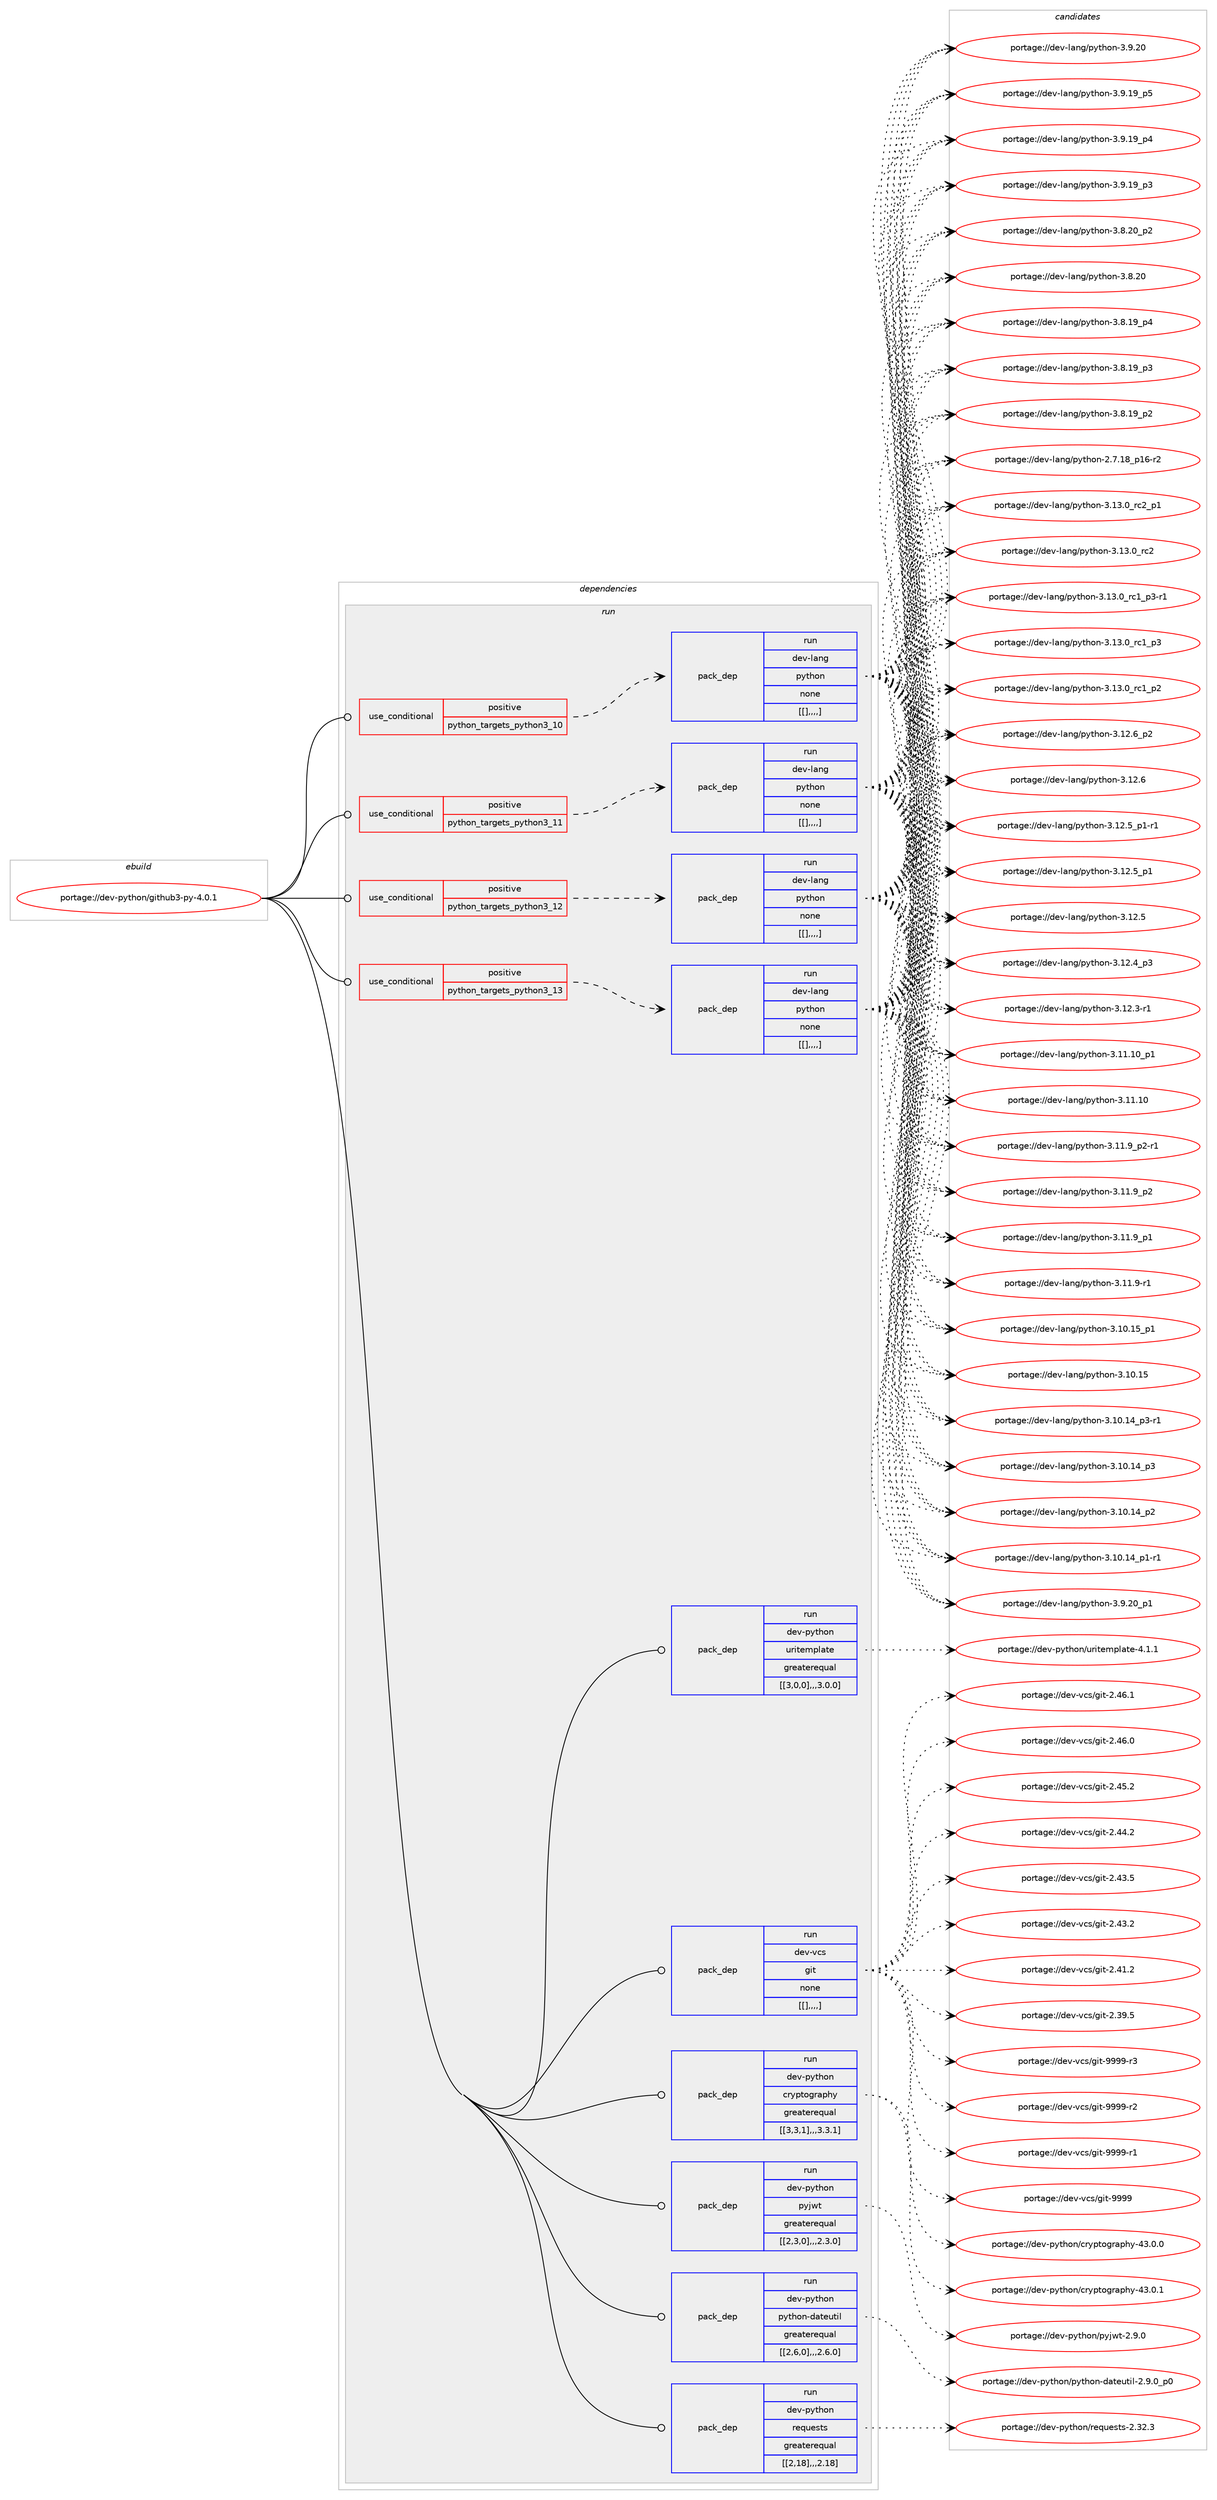 digraph prolog {

# *************
# Graph options
# *************

newrank=true;
concentrate=true;
compound=true;
graph [rankdir=LR,fontname=Helvetica,fontsize=10,ranksep=1.5];#, ranksep=2.5, nodesep=0.2];
edge  [arrowhead=vee];
node  [fontname=Helvetica,fontsize=10];

# **********
# The ebuild
# **********

subgraph cluster_leftcol {
color=gray;
label=<<i>ebuild</i>>;
id [label="portage://dev-python/github3-py-4.0.1", color=red, width=4, href="../dev-python/github3-py-4.0.1.svg"];
}

# ****************
# The dependencies
# ****************

subgraph cluster_midcol {
color=gray;
label=<<i>dependencies</i>>;
subgraph cluster_compile {
fillcolor="#eeeeee";
style=filled;
label=<<i>compile</i>>;
}
subgraph cluster_compileandrun {
fillcolor="#eeeeee";
style=filled;
label=<<i>compile and run</i>>;
}
subgraph cluster_run {
fillcolor="#eeeeee";
style=filled;
label=<<i>run</i>>;
subgraph cond34220 {
dependency148760 [label=<<TABLE BORDER="0" CELLBORDER="1" CELLSPACING="0" CELLPADDING="4"><TR><TD ROWSPAN="3" CELLPADDING="10">use_conditional</TD></TR><TR><TD>positive</TD></TR><TR><TD>python_targets_python3_10</TD></TR></TABLE>>, shape=none, color=red];
subgraph pack113326 {
dependency148761 [label=<<TABLE BORDER="0" CELLBORDER="1" CELLSPACING="0" CELLPADDING="4" WIDTH="220"><TR><TD ROWSPAN="6" CELLPADDING="30">pack_dep</TD></TR><TR><TD WIDTH="110">run</TD></TR><TR><TD>dev-lang</TD></TR><TR><TD>python</TD></TR><TR><TD>none</TD></TR><TR><TD>[[],,,,]</TD></TR></TABLE>>, shape=none, color=blue];
}
dependency148760:e -> dependency148761:w [weight=20,style="dashed",arrowhead="vee"];
}
id:e -> dependency148760:w [weight=20,style="solid",arrowhead="odot"];
subgraph cond34221 {
dependency148762 [label=<<TABLE BORDER="0" CELLBORDER="1" CELLSPACING="0" CELLPADDING="4"><TR><TD ROWSPAN="3" CELLPADDING="10">use_conditional</TD></TR><TR><TD>positive</TD></TR><TR><TD>python_targets_python3_11</TD></TR></TABLE>>, shape=none, color=red];
subgraph pack113327 {
dependency148763 [label=<<TABLE BORDER="0" CELLBORDER="1" CELLSPACING="0" CELLPADDING="4" WIDTH="220"><TR><TD ROWSPAN="6" CELLPADDING="30">pack_dep</TD></TR><TR><TD WIDTH="110">run</TD></TR><TR><TD>dev-lang</TD></TR><TR><TD>python</TD></TR><TR><TD>none</TD></TR><TR><TD>[[],,,,]</TD></TR></TABLE>>, shape=none, color=blue];
}
dependency148762:e -> dependency148763:w [weight=20,style="dashed",arrowhead="vee"];
}
id:e -> dependency148762:w [weight=20,style="solid",arrowhead="odot"];
subgraph cond34222 {
dependency148764 [label=<<TABLE BORDER="0" CELLBORDER="1" CELLSPACING="0" CELLPADDING="4"><TR><TD ROWSPAN="3" CELLPADDING="10">use_conditional</TD></TR><TR><TD>positive</TD></TR><TR><TD>python_targets_python3_12</TD></TR></TABLE>>, shape=none, color=red];
subgraph pack113328 {
dependency148765 [label=<<TABLE BORDER="0" CELLBORDER="1" CELLSPACING="0" CELLPADDING="4" WIDTH="220"><TR><TD ROWSPAN="6" CELLPADDING="30">pack_dep</TD></TR><TR><TD WIDTH="110">run</TD></TR><TR><TD>dev-lang</TD></TR><TR><TD>python</TD></TR><TR><TD>none</TD></TR><TR><TD>[[],,,,]</TD></TR></TABLE>>, shape=none, color=blue];
}
dependency148764:e -> dependency148765:w [weight=20,style="dashed",arrowhead="vee"];
}
id:e -> dependency148764:w [weight=20,style="solid",arrowhead="odot"];
subgraph cond34223 {
dependency148766 [label=<<TABLE BORDER="0" CELLBORDER="1" CELLSPACING="0" CELLPADDING="4"><TR><TD ROWSPAN="3" CELLPADDING="10">use_conditional</TD></TR><TR><TD>positive</TD></TR><TR><TD>python_targets_python3_13</TD></TR></TABLE>>, shape=none, color=red];
subgraph pack113329 {
dependency148767 [label=<<TABLE BORDER="0" CELLBORDER="1" CELLSPACING="0" CELLPADDING="4" WIDTH="220"><TR><TD ROWSPAN="6" CELLPADDING="30">pack_dep</TD></TR><TR><TD WIDTH="110">run</TD></TR><TR><TD>dev-lang</TD></TR><TR><TD>python</TD></TR><TR><TD>none</TD></TR><TR><TD>[[],,,,]</TD></TR></TABLE>>, shape=none, color=blue];
}
dependency148766:e -> dependency148767:w [weight=20,style="dashed",arrowhead="vee"];
}
id:e -> dependency148766:w [weight=20,style="solid",arrowhead="odot"];
subgraph pack113330 {
dependency148768 [label=<<TABLE BORDER="0" CELLBORDER="1" CELLSPACING="0" CELLPADDING="4" WIDTH="220"><TR><TD ROWSPAN="6" CELLPADDING="30">pack_dep</TD></TR><TR><TD WIDTH="110">run</TD></TR><TR><TD>dev-python</TD></TR><TR><TD>cryptography</TD></TR><TR><TD>greaterequal</TD></TR><TR><TD>[[3,3,1],,,3.3.1]</TD></TR></TABLE>>, shape=none, color=blue];
}
id:e -> dependency148768:w [weight=20,style="solid",arrowhead="odot"];
subgraph pack113331 {
dependency148769 [label=<<TABLE BORDER="0" CELLBORDER="1" CELLSPACING="0" CELLPADDING="4" WIDTH="220"><TR><TD ROWSPAN="6" CELLPADDING="30">pack_dep</TD></TR><TR><TD WIDTH="110">run</TD></TR><TR><TD>dev-python</TD></TR><TR><TD>pyjwt</TD></TR><TR><TD>greaterequal</TD></TR><TR><TD>[[2,3,0],,,2.3.0]</TD></TR></TABLE>>, shape=none, color=blue];
}
id:e -> dependency148769:w [weight=20,style="solid",arrowhead="odot"];
subgraph pack113332 {
dependency148770 [label=<<TABLE BORDER="0" CELLBORDER="1" CELLSPACING="0" CELLPADDING="4" WIDTH="220"><TR><TD ROWSPAN="6" CELLPADDING="30">pack_dep</TD></TR><TR><TD WIDTH="110">run</TD></TR><TR><TD>dev-python</TD></TR><TR><TD>python-dateutil</TD></TR><TR><TD>greaterequal</TD></TR><TR><TD>[[2,6,0],,,2.6.0]</TD></TR></TABLE>>, shape=none, color=blue];
}
id:e -> dependency148770:w [weight=20,style="solid",arrowhead="odot"];
subgraph pack113333 {
dependency148771 [label=<<TABLE BORDER="0" CELLBORDER="1" CELLSPACING="0" CELLPADDING="4" WIDTH="220"><TR><TD ROWSPAN="6" CELLPADDING="30">pack_dep</TD></TR><TR><TD WIDTH="110">run</TD></TR><TR><TD>dev-python</TD></TR><TR><TD>requests</TD></TR><TR><TD>greaterequal</TD></TR><TR><TD>[[2,18],,,2.18]</TD></TR></TABLE>>, shape=none, color=blue];
}
id:e -> dependency148771:w [weight=20,style="solid",arrowhead="odot"];
subgraph pack113334 {
dependency148772 [label=<<TABLE BORDER="0" CELLBORDER="1" CELLSPACING="0" CELLPADDING="4" WIDTH="220"><TR><TD ROWSPAN="6" CELLPADDING="30">pack_dep</TD></TR><TR><TD WIDTH="110">run</TD></TR><TR><TD>dev-python</TD></TR><TR><TD>uritemplate</TD></TR><TR><TD>greaterequal</TD></TR><TR><TD>[[3,0,0],,,3.0.0]</TD></TR></TABLE>>, shape=none, color=blue];
}
id:e -> dependency148772:w [weight=20,style="solid",arrowhead="odot"];
subgraph pack113335 {
dependency148773 [label=<<TABLE BORDER="0" CELLBORDER="1" CELLSPACING="0" CELLPADDING="4" WIDTH="220"><TR><TD ROWSPAN="6" CELLPADDING="30">pack_dep</TD></TR><TR><TD WIDTH="110">run</TD></TR><TR><TD>dev-vcs</TD></TR><TR><TD>git</TD></TR><TR><TD>none</TD></TR><TR><TD>[[],,,,]</TD></TR></TABLE>>, shape=none, color=blue];
}
id:e -> dependency148773:w [weight=20,style="solid",arrowhead="odot"];
}
}

# **************
# The candidates
# **************

subgraph cluster_choices {
rank=same;
color=gray;
label=<<i>candidates</i>>;

subgraph choice113326 {
color=black;
nodesep=1;
choice100101118451089711010347112121116104111110455146495146489511499509511249 [label="portage://dev-lang/python-3.13.0_rc2_p1", color=red, width=4,href="../dev-lang/python-3.13.0_rc2_p1.svg"];
choice10010111845108971101034711212111610411111045514649514648951149950 [label="portage://dev-lang/python-3.13.0_rc2", color=red, width=4,href="../dev-lang/python-3.13.0_rc2.svg"];
choice1001011184510897110103471121211161041111104551464951464895114994995112514511449 [label="portage://dev-lang/python-3.13.0_rc1_p3-r1", color=red, width=4,href="../dev-lang/python-3.13.0_rc1_p3-r1.svg"];
choice100101118451089711010347112121116104111110455146495146489511499499511251 [label="portage://dev-lang/python-3.13.0_rc1_p3", color=red, width=4,href="../dev-lang/python-3.13.0_rc1_p3.svg"];
choice100101118451089711010347112121116104111110455146495146489511499499511250 [label="portage://dev-lang/python-3.13.0_rc1_p2", color=red, width=4,href="../dev-lang/python-3.13.0_rc1_p2.svg"];
choice100101118451089711010347112121116104111110455146495046549511250 [label="portage://dev-lang/python-3.12.6_p2", color=red, width=4,href="../dev-lang/python-3.12.6_p2.svg"];
choice10010111845108971101034711212111610411111045514649504654 [label="portage://dev-lang/python-3.12.6", color=red, width=4,href="../dev-lang/python-3.12.6.svg"];
choice1001011184510897110103471121211161041111104551464950465395112494511449 [label="portage://dev-lang/python-3.12.5_p1-r1", color=red, width=4,href="../dev-lang/python-3.12.5_p1-r1.svg"];
choice100101118451089711010347112121116104111110455146495046539511249 [label="portage://dev-lang/python-3.12.5_p1", color=red, width=4,href="../dev-lang/python-3.12.5_p1.svg"];
choice10010111845108971101034711212111610411111045514649504653 [label="portage://dev-lang/python-3.12.5", color=red, width=4,href="../dev-lang/python-3.12.5.svg"];
choice100101118451089711010347112121116104111110455146495046529511251 [label="portage://dev-lang/python-3.12.4_p3", color=red, width=4,href="../dev-lang/python-3.12.4_p3.svg"];
choice100101118451089711010347112121116104111110455146495046514511449 [label="portage://dev-lang/python-3.12.3-r1", color=red, width=4,href="../dev-lang/python-3.12.3-r1.svg"];
choice10010111845108971101034711212111610411111045514649494649489511249 [label="portage://dev-lang/python-3.11.10_p1", color=red, width=4,href="../dev-lang/python-3.11.10_p1.svg"];
choice1001011184510897110103471121211161041111104551464949464948 [label="portage://dev-lang/python-3.11.10", color=red, width=4,href="../dev-lang/python-3.11.10.svg"];
choice1001011184510897110103471121211161041111104551464949465795112504511449 [label="portage://dev-lang/python-3.11.9_p2-r1", color=red, width=4,href="../dev-lang/python-3.11.9_p2-r1.svg"];
choice100101118451089711010347112121116104111110455146494946579511250 [label="portage://dev-lang/python-3.11.9_p2", color=red, width=4,href="../dev-lang/python-3.11.9_p2.svg"];
choice100101118451089711010347112121116104111110455146494946579511249 [label="portage://dev-lang/python-3.11.9_p1", color=red, width=4,href="../dev-lang/python-3.11.9_p1.svg"];
choice100101118451089711010347112121116104111110455146494946574511449 [label="portage://dev-lang/python-3.11.9-r1", color=red, width=4,href="../dev-lang/python-3.11.9-r1.svg"];
choice10010111845108971101034711212111610411111045514649484649539511249 [label="portage://dev-lang/python-3.10.15_p1", color=red, width=4,href="../dev-lang/python-3.10.15_p1.svg"];
choice1001011184510897110103471121211161041111104551464948464953 [label="portage://dev-lang/python-3.10.15", color=red, width=4,href="../dev-lang/python-3.10.15.svg"];
choice100101118451089711010347112121116104111110455146494846495295112514511449 [label="portage://dev-lang/python-3.10.14_p3-r1", color=red, width=4,href="../dev-lang/python-3.10.14_p3-r1.svg"];
choice10010111845108971101034711212111610411111045514649484649529511251 [label="portage://dev-lang/python-3.10.14_p3", color=red, width=4,href="../dev-lang/python-3.10.14_p3.svg"];
choice10010111845108971101034711212111610411111045514649484649529511250 [label="portage://dev-lang/python-3.10.14_p2", color=red, width=4,href="../dev-lang/python-3.10.14_p2.svg"];
choice100101118451089711010347112121116104111110455146494846495295112494511449 [label="portage://dev-lang/python-3.10.14_p1-r1", color=red, width=4,href="../dev-lang/python-3.10.14_p1-r1.svg"];
choice100101118451089711010347112121116104111110455146574650489511249 [label="portage://dev-lang/python-3.9.20_p1", color=red, width=4,href="../dev-lang/python-3.9.20_p1.svg"];
choice10010111845108971101034711212111610411111045514657465048 [label="portage://dev-lang/python-3.9.20", color=red, width=4,href="../dev-lang/python-3.9.20.svg"];
choice100101118451089711010347112121116104111110455146574649579511253 [label="portage://dev-lang/python-3.9.19_p5", color=red, width=4,href="../dev-lang/python-3.9.19_p5.svg"];
choice100101118451089711010347112121116104111110455146574649579511252 [label="portage://dev-lang/python-3.9.19_p4", color=red, width=4,href="../dev-lang/python-3.9.19_p4.svg"];
choice100101118451089711010347112121116104111110455146574649579511251 [label="portage://dev-lang/python-3.9.19_p3", color=red, width=4,href="../dev-lang/python-3.9.19_p3.svg"];
choice100101118451089711010347112121116104111110455146564650489511250 [label="portage://dev-lang/python-3.8.20_p2", color=red, width=4,href="../dev-lang/python-3.8.20_p2.svg"];
choice10010111845108971101034711212111610411111045514656465048 [label="portage://dev-lang/python-3.8.20", color=red, width=4,href="../dev-lang/python-3.8.20.svg"];
choice100101118451089711010347112121116104111110455146564649579511252 [label="portage://dev-lang/python-3.8.19_p4", color=red, width=4,href="../dev-lang/python-3.8.19_p4.svg"];
choice100101118451089711010347112121116104111110455146564649579511251 [label="portage://dev-lang/python-3.8.19_p3", color=red, width=4,href="../dev-lang/python-3.8.19_p3.svg"];
choice100101118451089711010347112121116104111110455146564649579511250 [label="portage://dev-lang/python-3.8.19_p2", color=red, width=4,href="../dev-lang/python-3.8.19_p2.svg"];
choice100101118451089711010347112121116104111110455046554649569511249544511450 [label="portage://dev-lang/python-2.7.18_p16-r2", color=red, width=4,href="../dev-lang/python-2.7.18_p16-r2.svg"];
dependency148761:e -> choice100101118451089711010347112121116104111110455146495146489511499509511249:w [style=dotted,weight="100"];
dependency148761:e -> choice10010111845108971101034711212111610411111045514649514648951149950:w [style=dotted,weight="100"];
dependency148761:e -> choice1001011184510897110103471121211161041111104551464951464895114994995112514511449:w [style=dotted,weight="100"];
dependency148761:e -> choice100101118451089711010347112121116104111110455146495146489511499499511251:w [style=dotted,weight="100"];
dependency148761:e -> choice100101118451089711010347112121116104111110455146495146489511499499511250:w [style=dotted,weight="100"];
dependency148761:e -> choice100101118451089711010347112121116104111110455146495046549511250:w [style=dotted,weight="100"];
dependency148761:e -> choice10010111845108971101034711212111610411111045514649504654:w [style=dotted,weight="100"];
dependency148761:e -> choice1001011184510897110103471121211161041111104551464950465395112494511449:w [style=dotted,weight="100"];
dependency148761:e -> choice100101118451089711010347112121116104111110455146495046539511249:w [style=dotted,weight="100"];
dependency148761:e -> choice10010111845108971101034711212111610411111045514649504653:w [style=dotted,weight="100"];
dependency148761:e -> choice100101118451089711010347112121116104111110455146495046529511251:w [style=dotted,weight="100"];
dependency148761:e -> choice100101118451089711010347112121116104111110455146495046514511449:w [style=dotted,weight="100"];
dependency148761:e -> choice10010111845108971101034711212111610411111045514649494649489511249:w [style=dotted,weight="100"];
dependency148761:e -> choice1001011184510897110103471121211161041111104551464949464948:w [style=dotted,weight="100"];
dependency148761:e -> choice1001011184510897110103471121211161041111104551464949465795112504511449:w [style=dotted,weight="100"];
dependency148761:e -> choice100101118451089711010347112121116104111110455146494946579511250:w [style=dotted,weight="100"];
dependency148761:e -> choice100101118451089711010347112121116104111110455146494946579511249:w [style=dotted,weight="100"];
dependency148761:e -> choice100101118451089711010347112121116104111110455146494946574511449:w [style=dotted,weight="100"];
dependency148761:e -> choice10010111845108971101034711212111610411111045514649484649539511249:w [style=dotted,weight="100"];
dependency148761:e -> choice1001011184510897110103471121211161041111104551464948464953:w [style=dotted,weight="100"];
dependency148761:e -> choice100101118451089711010347112121116104111110455146494846495295112514511449:w [style=dotted,weight="100"];
dependency148761:e -> choice10010111845108971101034711212111610411111045514649484649529511251:w [style=dotted,weight="100"];
dependency148761:e -> choice10010111845108971101034711212111610411111045514649484649529511250:w [style=dotted,weight="100"];
dependency148761:e -> choice100101118451089711010347112121116104111110455146494846495295112494511449:w [style=dotted,weight="100"];
dependency148761:e -> choice100101118451089711010347112121116104111110455146574650489511249:w [style=dotted,weight="100"];
dependency148761:e -> choice10010111845108971101034711212111610411111045514657465048:w [style=dotted,weight="100"];
dependency148761:e -> choice100101118451089711010347112121116104111110455146574649579511253:w [style=dotted,weight="100"];
dependency148761:e -> choice100101118451089711010347112121116104111110455146574649579511252:w [style=dotted,weight="100"];
dependency148761:e -> choice100101118451089711010347112121116104111110455146574649579511251:w [style=dotted,weight="100"];
dependency148761:e -> choice100101118451089711010347112121116104111110455146564650489511250:w [style=dotted,weight="100"];
dependency148761:e -> choice10010111845108971101034711212111610411111045514656465048:w [style=dotted,weight="100"];
dependency148761:e -> choice100101118451089711010347112121116104111110455146564649579511252:w [style=dotted,weight="100"];
dependency148761:e -> choice100101118451089711010347112121116104111110455146564649579511251:w [style=dotted,weight="100"];
dependency148761:e -> choice100101118451089711010347112121116104111110455146564649579511250:w [style=dotted,weight="100"];
dependency148761:e -> choice100101118451089711010347112121116104111110455046554649569511249544511450:w [style=dotted,weight="100"];
}
subgraph choice113327 {
color=black;
nodesep=1;
choice100101118451089711010347112121116104111110455146495146489511499509511249 [label="portage://dev-lang/python-3.13.0_rc2_p1", color=red, width=4,href="../dev-lang/python-3.13.0_rc2_p1.svg"];
choice10010111845108971101034711212111610411111045514649514648951149950 [label="portage://dev-lang/python-3.13.0_rc2", color=red, width=4,href="../dev-lang/python-3.13.0_rc2.svg"];
choice1001011184510897110103471121211161041111104551464951464895114994995112514511449 [label="portage://dev-lang/python-3.13.0_rc1_p3-r1", color=red, width=4,href="../dev-lang/python-3.13.0_rc1_p3-r1.svg"];
choice100101118451089711010347112121116104111110455146495146489511499499511251 [label="portage://dev-lang/python-3.13.0_rc1_p3", color=red, width=4,href="../dev-lang/python-3.13.0_rc1_p3.svg"];
choice100101118451089711010347112121116104111110455146495146489511499499511250 [label="portage://dev-lang/python-3.13.0_rc1_p2", color=red, width=4,href="../dev-lang/python-3.13.0_rc1_p2.svg"];
choice100101118451089711010347112121116104111110455146495046549511250 [label="portage://dev-lang/python-3.12.6_p2", color=red, width=4,href="../dev-lang/python-3.12.6_p2.svg"];
choice10010111845108971101034711212111610411111045514649504654 [label="portage://dev-lang/python-3.12.6", color=red, width=4,href="../dev-lang/python-3.12.6.svg"];
choice1001011184510897110103471121211161041111104551464950465395112494511449 [label="portage://dev-lang/python-3.12.5_p1-r1", color=red, width=4,href="../dev-lang/python-3.12.5_p1-r1.svg"];
choice100101118451089711010347112121116104111110455146495046539511249 [label="portage://dev-lang/python-3.12.5_p1", color=red, width=4,href="../dev-lang/python-3.12.5_p1.svg"];
choice10010111845108971101034711212111610411111045514649504653 [label="portage://dev-lang/python-3.12.5", color=red, width=4,href="../dev-lang/python-3.12.5.svg"];
choice100101118451089711010347112121116104111110455146495046529511251 [label="portage://dev-lang/python-3.12.4_p3", color=red, width=4,href="../dev-lang/python-3.12.4_p3.svg"];
choice100101118451089711010347112121116104111110455146495046514511449 [label="portage://dev-lang/python-3.12.3-r1", color=red, width=4,href="../dev-lang/python-3.12.3-r1.svg"];
choice10010111845108971101034711212111610411111045514649494649489511249 [label="portage://dev-lang/python-3.11.10_p1", color=red, width=4,href="../dev-lang/python-3.11.10_p1.svg"];
choice1001011184510897110103471121211161041111104551464949464948 [label="portage://dev-lang/python-3.11.10", color=red, width=4,href="../dev-lang/python-3.11.10.svg"];
choice1001011184510897110103471121211161041111104551464949465795112504511449 [label="portage://dev-lang/python-3.11.9_p2-r1", color=red, width=4,href="../dev-lang/python-3.11.9_p2-r1.svg"];
choice100101118451089711010347112121116104111110455146494946579511250 [label="portage://dev-lang/python-3.11.9_p2", color=red, width=4,href="../dev-lang/python-3.11.9_p2.svg"];
choice100101118451089711010347112121116104111110455146494946579511249 [label="portage://dev-lang/python-3.11.9_p1", color=red, width=4,href="../dev-lang/python-3.11.9_p1.svg"];
choice100101118451089711010347112121116104111110455146494946574511449 [label="portage://dev-lang/python-3.11.9-r1", color=red, width=4,href="../dev-lang/python-3.11.9-r1.svg"];
choice10010111845108971101034711212111610411111045514649484649539511249 [label="portage://dev-lang/python-3.10.15_p1", color=red, width=4,href="../dev-lang/python-3.10.15_p1.svg"];
choice1001011184510897110103471121211161041111104551464948464953 [label="portage://dev-lang/python-3.10.15", color=red, width=4,href="../dev-lang/python-3.10.15.svg"];
choice100101118451089711010347112121116104111110455146494846495295112514511449 [label="portage://dev-lang/python-3.10.14_p3-r1", color=red, width=4,href="../dev-lang/python-3.10.14_p3-r1.svg"];
choice10010111845108971101034711212111610411111045514649484649529511251 [label="portage://dev-lang/python-3.10.14_p3", color=red, width=4,href="../dev-lang/python-3.10.14_p3.svg"];
choice10010111845108971101034711212111610411111045514649484649529511250 [label="portage://dev-lang/python-3.10.14_p2", color=red, width=4,href="../dev-lang/python-3.10.14_p2.svg"];
choice100101118451089711010347112121116104111110455146494846495295112494511449 [label="portage://dev-lang/python-3.10.14_p1-r1", color=red, width=4,href="../dev-lang/python-3.10.14_p1-r1.svg"];
choice100101118451089711010347112121116104111110455146574650489511249 [label="portage://dev-lang/python-3.9.20_p1", color=red, width=4,href="../dev-lang/python-3.9.20_p1.svg"];
choice10010111845108971101034711212111610411111045514657465048 [label="portage://dev-lang/python-3.9.20", color=red, width=4,href="../dev-lang/python-3.9.20.svg"];
choice100101118451089711010347112121116104111110455146574649579511253 [label="portage://dev-lang/python-3.9.19_p5", color=red, width=4,href="../dev-lang/python-3.9.19_p5.svg"];
choice100101118451089711010347112121116104111110455146574649579511252 [label="portage://dev-lang/python-3.9.19_p4", color=red, width=4,href="../dev-lang/python-3.9.19_p4.svg"];
choice100101118451089711010347112121116104111110455146574649579511251 [label="portage://dev-lang/python-3.9.19_p3", color=red, width=4,href="../dev-lang/python-3.9.19_p3.svg"];
choice100101118451089711010347112121116104111110455146564650489511250 [label="portage://dev-lang/python-3.8.20_p2", color=red, width=4,href="../dev-lang/python-3.8.20_p2.svg"];
choice10010111845108971101034711212111610411111045514656465048 [label="portage://dev-lang/python-3.8.20", color=red, width=4,href="../dev-lang/python-3.8.20.svg"];
choice100101118451089711010347112121116104111110455146564649579511252 [label="portage://dev-lang/python-3.8.19_p4", color=red, width=4,href="../dev-lang/python-3.8.19_p4.svg"];
choice100101118451089711010347112121116104111110455146564649579511251 [label="portage://dev-lang/python-3.8.19_p3", color=red, width=4,href="../dev-lang/python-3.8.19_p3.svg"];
choice100101118451089711010347112121116104111110455146564649579511250 [label="portage://dev-lang/python-3.8.19_p2", color=red, width=4,href="../dev-lang/python-3.8.19_p2.svg"];
choice100101118451089711010347112121116104111110455046554649569511249544511450 [label="portage://dev-lang/python-2.7.18_p16-r2", color=red, width=4,href="../dev-lang/python-2.7.18_p16-r2.svg"];
dependency148763:e -> choice100101118451089711010347112121116104111110455146495146489511499509511249:w [style=dotted,weight="100"];
dependency148763:e -> choice10010111845108971101034711212111610411111045514649514648951149950:w [style=dotted,weight="100"];
dependency148763:e -> choice1001011184510897110103471121211161041111104551464951464895114994995112514511449:w [style=dotted,weight="100"];
dependency148763:e -> choice100101118451089711010347112121116104111110455146495146489511499499511251:w [style=dotted,weight="100"];
dependency148763:e -> choice100101118451089711010347112121116104111110455146495146489511499499511250:w [style=dotted,weight="100"];
dependency148763:e -> choice100101118451089711010347112121116104111110455146495046549511250:w [style=dotted,weight="100"];
dependency148763:e -> choice10010111845108971101034711212111610411111045514649504654:w [style=dotted,weight="100"];
dependency148763:e -> choice1001011184510897110103471121211161041111104551464950465395112494511449:w [style=dotted,weight="100"];
dependency148763:e -> choice100101118451089711010347112121116104111110455146495046539511249:w [style=dotted,weight="100"];
dependency148763:e -> choice10010111845108971101034711212111610411111045514649504653:w [style=dotted,weight="100"];
dependency148763:e -> choice100101118451089711010347112121116104111110455146495046529511251:w [style=dotted,weight="100"];
dependency148763:e -> choice100101118451089711010347112121116104111110455146495046514511449:w [style=dotted,weight="100"];
dependency148763:e -> choice10010111845108971101034711212111610411111045514649494649489511249:w [style=dotted,weight="100"];
dependency148763:e -> choice1001011184510897110103471121211161041111104551464949464948:w [style=dotted,weight="100"];
dependency148763:e -> choice1001011184510897110103471121211161041111104551464949465795112504511449:w [style=dotted,weight="100"];
dependency148763:e -> choice100101118451089711010347112121116104111110455146494946579511250:w [style=dotted,weight="100"];
dependency148763:e -> choice100101118451089711010347112121116104111110455146494946579511249:w [style=dotted,weight="100"];
dependency148763:e -> choice100101118451089711010347112121116104111110455146494946574511449:w [style=dotted,weight="100"];
dependency148763:e -> choice10010111845108971101034711212111610411111045514649484649539511249:w [style=dotted,weight="100"];
dependency148763:e -> choice1001011184510897110103471121211161041111104551464948464953:w [style=dotted,weight="100"];
dependency148763:e -> choice100101118451089711010347112121116104111110455146494846495295112514511449:w [style=dotted,weight="100"];
dependency148763:e -> choice10010111845108971101034711212111610411111045514649484649529511251:w [style=dotted,weight="100"];
dependency148763:e -> choice10010111845108971101034711212111610411111045514649484649529511250:w [style=dotted,weight="100"];
dependency148763:e -> choice100101118451089711010347112121116104111110455146494846495295112494511449:w [style=dotted,weight="100"];
dependency148763:e -> choice100101118451089711010347112121116104111110455146574650489511249:w [style=dotted,weight="100"];
dependency148763:e -> choice10010111845108971101034711212111610411111045514657465048:w [style=dotted,weight="100"];
dependency148763:e -> choice100101118451089711010347112121116104111110455146574649579511253:w [style=dotted,weight="100"];
dependency148763:e -> choice100101118451089711010347112121116104111110455146574649579511252:w [style=dotted,weight="100"];
dependency148763:e -> choice100101118451089711010347112121116104111110455146574649579511251:w [style=dotted,weight="100"];
dependency148763:e -> choice100101118451089711010347112121116104111110455146564650489511250:w [style=dotted,weight="100"];
dependency148763:e -> choice10010111845108971101034711212111610411111045514656465048:w [style=dotted,weight="100"];
dependency148763:e -> choice100101118451089711010347112121116104111110455146564649579511252:w [style=dotted,weight="100"];
dependency148763:e -> choice100101118451089711010347112121116104111110455146564649579511251:w [style=dotted,weight="100"];
dependency148763:e -> choice100101118451089711010347112121116104111110455146564649579511250:w [style=dotted,weight="100"];
dependency148763:e -> choice100101118451089711010347112121116104111110455046554649569511249544511450:w [style=dotted,weight="100"];
}
subgraph choice113328 {
color=black;
nodesep=1;
choice100101118451089711010347112121116104111110455146495146489511499509511249 [label="portage://dev-lang/python-3.13.0_rc2_p1", color=red, width=4,href="../dev-lang/python-3.13.0_rc2_p1.svg"];
choice10010111845108971101034711212111610411111045514649514648951149950 [label="portage://dev-lang/python-3.13.0_rc2", color=red, width=4,href="../dev-lang/python-3.13.0_rc2.svg"];
choice1001011184510897110103471121211161041111104551464951464895114994995112514511449 [label="portage://dev-lang/python-3.13.0_rc1_p3-r1", color=red, width=4,href="../dev-lang/python-3.13.0_rc1_p3-r1.svg"];
choice100101118451089711010347112121116104111110455146495146489511499499511251 [label="portage://dev-lang/python-3.13.0_rc1_p3", color=red, width=4,href="../dev-lang/python-3.13.0_rc1_p3.svg"];
choice100101118451089711010347112121116104111110455146495146489511499499511250 [label="portage://dev-lang/python-3.13.0_rc1_p2", color=red, width=4,href="../dev-lang/python-3.13.0_rc1_p2.svg"];
choice100101118451089711010347112121116104111110455146495046549511250 [label="portage://dev-lang/python-3.12.6_p2", color=red, width=4,href="../dev-lang/python-3.12.6_p2.svg"];
choice10010111845108971101034711212111610411111045514649504654 [label="portage://dev-lang/python-3.12.6", color=red, width=4,href="../dev-lang/python-3.12.6.svg"];
choice1001011184510897110103471121211161041111104551464950465395112494511449 [label="portage://dev-lang/python-3.12.5_p1-r1", color=red, width=4,href="../dev-lang/python-3.12.5_p1-r1.svg"];
choice100101118451089711010347112121116104111110455146495046539511249 [label="portage://dev-lang/python-3.12.5_p1", color=red, width=4,href="../dev-lang/python-3.12.5_p1.svg"];
choice10010111845108971101034711212111610411111045514649504653 [label="portage://dev-lang/python-3.12.5", color=red, width=4,href="../dev-lang/python-3.12.5.svg"];
choice100101118451089711010347112121116104111110455146495046529511251 [label="portage://dev-lang/python-3.12.4_p3", color=red, width=4,href="../dev-lang/python-3.12.4_p3.svg"];
choice100101118451089711010347112121116104111110455146495046514511449 [label="portage://dev-lang/python-3.12.3-r1", color=red, width=4,href="../dev-lang/python-3.12.3-r1.svg"];
choice10010111845108971101034711212111610411111045514649494649489511249 [label="portage://dev-lang/python-3.11.10_p1", color=red, width=4,href="../dev-lang/python-3.11.10_p1.svg"];
choice1001011184510897110103471121211161041111104551464949464948 [label="portage://dev-lang/python-3.11.10", color=red, width=4,href="../dev-lang/python-3.11.10.svg"];
choice1001011184510897110103471121211161041111104551464949465795112504511449 [label="portage://dev-lang/python-3.11.9_p2-r1", color=red, width=4,href="../dev-lang/python-3.11.9_p2-r1.svg"];
choice100101118451089711010347112121116104111110455146494946579511250 [label="portage://dev-lang/python-3.11.9_p2", color=red, width=4,href="../dev-lang/python-3.11.9_p2.svg"];
choice100101118451089711010347112121116104111110455146494946579511249 [label="portage://dev-lang/python-3.11.9_p1", color=red, width=4,href="../dev-lang/python-3.11.9_p1.svg"];
choice100101118451089711010347112121116104111110455146494946574511449 [label="portage://dev-lang/python-3.11.9-r1", color=red, width=4,href="../dev-lang/python-3.11.9-r1.svg"];
choice10010111845108971101034711212111610411111045514649484649539511249 [label="portage://dev-lang/python-3.10.15_p1", color=red, width=4,href="../dev-lang/python-3.10.15_p1.svg"];
choice1001011184510897110103471121211161041111104551464948464953 [label="portage://dev-lang/python-3.10.15", color=red, width=4,href="../dev-lang/python-3.10.15.svg"];
choice100101118451089711010347112121116104111110455146494846495295112514511449 [label="portage://dev-lang/python-3.10.14_p3-r1", color=red, width=4,href="../dev-lang/python-3.10.14_p3-r1.svg"];
choice10010111845108971101034711212111610411111045514649484649529511251 [label="portage://dev-lang/python-3.10.14_p3", color=red, width=4,href="../dev-lang/python-3.10.14_p3.svg"];
choice10010111845108971101034711212111610411111045514649484649529511250 [label="portage://dev-lang/python-3.10.14_p2", color=red, width=4,href="../dev-lang/python-3.10.14_p2.svg"];
choice100101118451089711010347112121116104111110455146494846495295112494511449 [label="portage://dev-lang/python-3.10.14_p1-r1", color=red, width=4,href="../dev-lang/python-3.10.14_p1-r1.svg"];
choice100101118451089711010347112121116104111110455146574650489511249 [label="portage://dev-lang/python-3.9.20_p1", color=red, width=4,href="../dev-lang/python-3.9.20_p1.svg"];
choice10010111845108971101034711212111610411111045514657465048 [label="portage://dev-lang/python-3.9.20", color=red, width=4,href="../dev-lang/python-3.9.20.svg"];
choice100101118451089711010347112121116104111110455146574649579511253 [label="portage://dev-lang/python-3.9.19_p5", color=red, width=4,href="../dev-lang/python-3.9.19_p5.svg"];
choice100101118451089711010347112121116104111110455146574649579511252 [label="portage://dev-lang/python-3.9.19_p4", color=red, width=4,href="../dev-lang/python-3.9.19_p4.svg"];
choice100101118451089711010347112121116104111110455146574649579511251 [label="portage://dev-lang/python-3.9.19_p3", color=red, width=4,href="../dev-lang/python-3.9.19_p3.svg"];
choice100101118451089711010347112121116104111110455146564650489511250 [label="portage://dev-lang/python-3.8.20_p2", color=red, width=4,href="../dev-lang/python-3.8.20_p2.svg"];
choice10010111845108971101034711212111610411111045514656465048 [label="portage://dev-lang/python-3.8.20", color=red, width=4,href="../dev-lang/python-3.8.20.svg"];
choice100101118451089711010347112121116104111110455146564649579511252 [label="portage://dev-lang/python-3.8.19_p4", color=red, width=4,href="../dev-lang/python-3.8.19_p4.svg"];
choice100101118451089711010347112121116104111110455146564649579511251 [label="portage://dev-lang/python-3.8.19_p3", color=red, width=4,href="../dev-lang/python-3.8.19_p3.svg"];
choice100101118451089711010347112121116104111110455146564649579511250 [label="portage://dev-lang/python-3.8.19_p2", color=red, width=4,href="../dev-lang/python-3.8.19_p2.svg"];
choice100101118451089711010347112121116104111110455046554649569511249544511450 [label="portage://dev-lang/python-2.7.18_p16-r2", color=red, width=4,href="../dev-lang/python-2.7.18_p16-r2.svg"];
dependency148765:e -> choice100101118451089711010347112121116104111110455146495146489511499509511249:w [style=dotted,weight="100"];
dependency148765:e -> choice10010111845108971101034711212111610411111045514649514648951149950:w [style=dotted,weight="100"];
dependency148765:e -> choice1001011184510897110103471121211161041111104551464951464895114994995112514511449:w [style=dotted,weight="100"];
dependency148765:e -> choice100101118451089711010347112121116104111110455146495146489511499499511251:w [style=dotted,weight="100"];
dependency148765:e -> choice100101118451089711010347112121116104111110455146495146489511499499511250:w [style=dotted,weight="100"];
dependency148765:e -> choice100101118451089711010347112121116104111110455146495046549511250:w [style=dotted,weight="100"];
dependency148765:e -> choice10010111845108971101034711212111610411111045514649504654:w [style=dotted,weight="100"];
dependency148765:e -> choice1001011184510897110103471121211161041111104551464950465395112494511449:w [style=dotted,weight="100"];
dependency148765:e -> choice100101118451089711010347112121116104111110455146495046539511249:w [style=dotted,weight="100"];
dependency148765:e -> choice10010111845108971101034711212111610411111045514649504653:w [style=dotted,weight="100"];
dependency148765:e -> choice100101118451089711010347112121116104111110455146495046529511251:w [style=dotted,weight="100"];
dependency148765:e -> choice100101118451089711010347112121116104111110455146495046514511449:w [style=dotted,weight="100"];
dependency148765:e -> choice10010111845108971101034711212111610411111045514649494649489511249:w [style=dotted,weight="100"];
dependency148765:e -> choice1001011184510897110103471121211161041111104551464949464948:w [style=dotted,weight="100"];
dependency148765:e -> choice1001011184510897110103471121211161041111104551464949465795112504511449:w [style=dotted,weight="100"];
dependency148765:e -> choice100101118451089711010347112121116104111110455146494946579511250:w [style=dotted,weight="100"];
dependency148765:e -> choice100101118451089711010347112121116104111110455146494946579511249:w [style=dotted,weight="100"];
dependency148765:e -> choice100101118451089711010347112121116104111110455146494946574511449:w [style=dotted,weight="100"];
dependency148765:e -> choice10010111845108971101034711212111610411111045514649484649539511249:w [style=dotted,weight="100"];
dependency148765:e -> choice1001011184510897110103471121211161041111104551464948464953:w [style=dotted,weight="100"];
dependency148765:e -> choice100101118451089711010347112121116104111110455146494846495295112514511449:w [style=dotted,weight="100"];
dependency148765:e -> choice10010111845108971101034711212111610411111045514649484649529511251:w [style=dotted,weight="100"];
dependency148765:e -> choice10010111845108971101034711212111610411111045514649484649529511250:w [style=dotted,weight="100"];
dependency148765:e -> choice100101118451089711010347112121116104111110455146494846495295112494511449:w [style=dotted,weight="100"];
dependency148765:e -> choice100101118451089711010347112121116104111110455146574650489511249:w [style=dotted,weight="100"];
dependency148765:e -> choice10010111845108971101034711212111610411111045514657465048:w [style=dotted,weight="100"];
dependency148765:e -> choice100101118451089711010347112121116104111110455146574649579511253:w [style=dotted,weight="100"];
dependency148765:e -> choice100101118451089711010347112121116104111110455146574649579511252:w [style=dotted,weight="100"];
dependency148765:e -> choice100101118451089711010347112121116104111110455146574649579511251:w [style=dotted,weight="100"];
dependency148765:e -> choice100101118451089711010347112121116104111110455146564650489511250:w [style=dotted,weight="100"];
dependency148765:e -> choice10010111845108971101034711212111610411111045514656465048:w [style=dotted,weight="100"];
dependency148765:e -> choice100101118451089711010347112121116104111110455146564649579511252:w [style=dotted,weight="100"];
dependency148765:e -> choice100101118451089711010347112121116104111110455146564649579511251:w [style=dotted,weight="100"];
dependency148765:e -> choice100101118451089711010347112121116104111110455146564649579511250:w [style=dotted,weight="100"];
dependency148765:e -> choice100101118451089711010347112121116104111110455046554649569511249544511450:w [style=dotted,weight="100"];
}
subgraph choice113329 {
color=black;
nodesep=1;
choice100101118451089711010347112121116104111110455146495146489511499509511249 [label="portage://dev-lang/python-3.13.0_rc2_p1", color=red, width=4,href="../dev-lang/python-3.13.0_rc2_p1.svg"];
choice10010111845108971101034711212111610411111045514649514648951149950 [label="portage://dev-lang/python-3.13.0_rc2", color=red, width=4,href="../dev-lang/python-3.13.0_rc2.svg"];
choice1001011184510897110103471121211161041111104551464951464895114994995112514511449 [label="portage://dev-lang/python-3.13.0_rc1_p3-r1", color=red, width=4,href="../dev-lang/python-3.13.0_rc1_p3-r1.svg"];
choice100101118451089711010347112121116104111110455146495146489511499499511251 [label="portage://dev-lang/python-3.13.0_rc1_p3", color=red, width=4,href="../dev-lang/python-3.13.0_rc1_p3.svg"];
choice100101118451089711010347112121116104111110455146495146489511499499511250 [label="portage://dev-lang/python-3.13.0_rc1_p2", color=red, width=4,href="../dev-lang/python-3.13.0_rc1_p2.svg"];
choice100101118451089711010347112121116104111110455146495046549511250 [label="portage://dev-lang/python-3.12.6_p2", color=red, width=4,href="../dev-lang/python-3.12.6_p2.svg"];
choice10010111845108971101034711212111610411111045514649504654 [label="portage://dev-lang/python-3.12.6", color=red, width=4,href="../dev-lang/python-3.12.6.svg"];
choice1001011184510897110103471121211161041111104551464950465395112494511449 [label="portage://dev-lang/python-3.12.5_p1-r1", color=red, width=4,href="../dev-lang/python-3.12.5_p1-r1.svg"];
choice100101118451089711010347112121116104111110455146495046539511249 [label="portage://dev-lang/python-3.12.5_p1", color=red, width=4,href="../dev-lang/python-3.12.5_p1.svg"];
choice10010111845108971101034711212111610411111045514649504653 [label="portage://dev-lang/python-3.12.5", color=red, width=4,href="../dev-lang/python-3.12.5.svg"];
choice100101118451089711010347112121116104111110455146495046529511251 [label="portage://dev-lang/python-3.12.4_p3", color=red, width=4,href="../dev-lang/python-3.12.4_p3.svg"];
choice100101118451089711010347112121116104111110455146495046514511449 [label="portage://dev-lang/python-3.12.3-r1", color=red, width=4,href="../dev-lang/python-3.12.3-r1.svg"];
choice10010111845108971101034711212111610411111045514649494649489511249 [label="portage://dev-lang/python-3.11.10_p1", color=red, width=4,href="../dev-lang/python-3.11.10_p1.svg"];
choice1001011184510897110103471121211161041111104551464949464948 [label="portage://dev-lang/python-3.11.10", color=red, width=4,href="../dev-lang/python-3.11.10.svg"];
choice1001011184510897110103471121211161041111104551464949465795112504511449 [label="portage://dev-lang/python-3.11.9_p2-r1", color=red, width=4,href="../dev-lang/python-3.11.9_p2-r1.svg"];
choice100101118451089711010347112121116104111110455146494946579511250 [label="portage://dev-lang/python-3.11.9_p2", color=red, width=4,href="../dev-lang/python-3.11.9_p2.svg"];
choice100101118451089711010347112121116104111110455146494946579511249 [label="portage://dev-lang/python-3.11.9_p1", color=red, width=4,href="../dev-lang/python-3.11.9_p1.svg"];
choice100101118451089711010347112121116104111110455146494946574511449 [label="portage://dev-lang/python-3.11.9-r1", color=red, width=4,href="../dev-lang/python-3.11.9-r1.svg"];
choice10010111845108971101034711212111610411111045514649484649539511249 [label="portage://dev-lang/python-3.10.15_p1", color=red, width=4,href="../dev-lang/python-3.10.15_p1.svg"];
choice1001011184510897110103471121211161041111104551464948464953 [label="portage://dev-lang/python-3.10.15", color=red, width=4,href="../dev-lang/python-3.10.15.svg"];
choice100101118451089711010347112121116104111110455146494846495295112514511449 [label="portage://dev-lang/python-3.10.14_p3-r1", color=red, width=4,href="../dev-lang/python-3.10.14_p3-r1.svg"];
choice10010111845108971101034711212111610411111045514649484649529511251 [label="portage://dev-lang/python-3.10.14_p3", color=red, width=4,href="../dev-lang/python-3.10.14_p3.svg"];
choice10010111845108971101034711212111610411111045514649484649529511250 [label="portage://dev-lang/python-3.10.14_p2", color=red, width=4,href="../dev-lang/python-3.10.14_p2.svg"];
choice100101118451089711010347112121116104111110455146494846495295112494511449 [label="portage://dev-lang/python-3.10.14_p1-r1", color=red, width=4,href="../dev-lang/python-3.10.14_p1-r1.svg"];
choice100101118451089711010347112121116104111110455146574650489511249 [label="portage://dev-lang/python-3.9.20_p1", color=red, width=4,href="../dev-lang/python-3.9.20_p1.svg"];
choice10010111845108971101034711212111610411111045514657465048 [label="portage://dev-lang/python-3.9.20", color=red, width=4,href="../dev-lang/python-3.9.20.svg"];
choice100101118451089711010347112121116104111110455146574649579511253 [label="portage://dev-lang/python-3.9.19_p5", color=red, width=4,href="../dev-lang/python-3.9.19_p5.svg"];
choice100101118451089711010347112121116104111110455146574649579511252 [label="portage://dev-lang/python-3.9.19_p4", color=red, width=4,href="../dev-lang/python-3.9.19_p4.svg"];
choice100101118451089711010347112121116104111110455146574649579511251 [label="portage://dev-lang/python-3.9.19_p3", color=red, width=4,href="../dev-lang/python-3.9.19_p3.svg"];
choice100101118451089711010347112121116104111110455146564650489511250 [label="portage://dev-lang/python-3.8.20_p2", color=red, width=4,href="../dev-lang/python-3.8.20_p2.svg"];
choice10010111845108971101034711212111610411111045514656465048 [label="portage://dev-lang/python-3.8.20", color=red, width=4,href="../dev-lang/python-3.8.20.svg"];
choice100101118451089711010347112121116104111110455146564649579511252 [label="portage://dev-lang/python-3.8.19_p4", color=red, width=4,href="../dev-lang/python-3.8.19_p4.svg"];
choice100101118451089711010347112121116104111110455146564649579511251 [label="portage://dev-lang/python-3.8.19_p3", color=red, width=4,href="../dev-lang/python-3.8.19_p3.svg"];
choice100101118451089711010347112121116104111110455146564649579511250 [label="portage://dev-lang/python-3.8.19_p2", color=red, width=4,href="../dev-lang/python-3.8.19_p2.svg"];
choice100101118451089711010347112121116104111110455046554649569511249544511450 [label="portage://dev-lang/python-2.7.18_p16-r2", color=red, width=4,href="../dev-lang/python-2.7.18_p16-r2.svg"];
dependency148767:e -> choice100101118451089711010347112121116104111110455146495146489511499509511249:w [style=dotted,weight="100"];
dependency148767:e -> choice10010111845108971101034711212111610411111045514649514648951149950:w [style=dotted,weight="100"];
dependency148767:e -> choice1001011184510897110103471121211161041111104551464951464895114994995112514511449:w [style=dotted,weight="100"];
dependency148767:e -> choice100101118451089711010347112121116104111110455146495146489511499499511251:w [style=dotted,weight="100"];
dependency148767:e -> choice100101118451089711010347112121116104111110455146495146489511499499511250:w [style=dotted,weight="100"];
dependency148767:e -> choice100101118451089711010347112121116104111110455146495046549511250:w [style=dotted,weight="100"];
dependency148767:e -> choice10010111845108971101034711212111610411111045514649504654:w [style=dotted,weight="100"];
dependency148767:e -> choice1001011184510897110103471121211161041111104551464950465395112494511449:w [style=dotted,weight="100"];
dependency148767:e -> choice100101118451089711010347112121116104111110455146495046539511249:w [style=dotted,weight="100"];
dependency148767:e -> choice10010111845108971101034711212111610411111045514649504653:w [style=dotted,weight="100"];
dependency148767:e -> choice100101118451089711010347112121116104111110455146495046529511251:w [style=dotted,weight="100"];
dependency148767:e -> choice100101118451089711010347112121116104111110455146495046514511449:w [style=dotted,weight="100"];
dependency148767:e -> choice10010111845108971101034711212111610411111045514649494649489511249:w [style=dotted,weight="100"];
dependency148767:e -> choice1001011184510897110103471121211161041111104551464949464948:w [style=dotted,weight="100"];
dependency148767:e -> choice1001011184510897110103471121211161041111104551464949465795112504511449:w [style=dotted,weight="100"];
dependency148767:e -> choice100101118451089711010347112121116104111110455146494946579511250:w [style=dotted,weight="100"];
dependency148767:e -> choice100101118451089711010347112121116104111110455146494946579511249:w [style=dotted,weight="100"];
dependency148767:e -> choice100101118451089711010347112121116104111110455146494946574511449:w [style=dotted,weight="100"];
dependency148767:e -> choice10010111845108971101034711212111610411111045514649484649539511249:w [style=dotted,weight="100"];
dependency148767:e -> choice1001011184510897110103471121211161041111104551464948464953:w [style=dotted,weight="100"];
dependency148767:e -> choice100101118451089711010347112121116104111110455146494846495295112514511449:w [style=dotted,weight="100"];
dependency148767:e -> choice10010111845108971101034711212111610411111045514649484649529511251:w [style=dotted,weight="100"];
dependency148767:e -> choice10010111845108971101034711212111610411111045514649484649529511250:w [style=dotted,weight="100"];
dependency148767:e -> choice100101118451089711010347112121116104111110455146494846495295112494511449:w [style=dotted,weight="100"];
dependency148767:e -> choice100101118451089711010347112121116104111110455146574650489511249:w [style=dotted,weight="100"];
dependency148767:e -> choice10010111845108971101034711212111610411111045514657465048:w [style=dotted,weight="100"];
dependency148767:e -> choice100101118451089711010347112121116104111110455146574649579511253:w [style=dotted,weight="100"];
dependency148767:e -> choice100101118451089711010347112121116104111110455146574649579511252:w [style=dotted,weight="100"];
dependency148767:e -> choice100101118451089711010347112121116104111110455146574649579511251:w [style=dotted,weight="100"];
dependency148767:e -> choice100101118451089711010347112121116104111110455146564650489511250:w [style=dotted,weight="100"];
dependency148767:e -> choice10010111845108971101034711212111610411111045514656465048:w [style=dotted,weight="100"];
dependency148767:e -> choice100101118451089711010347112121116104111110455146564649579511252:w [style=dotted,weight="100"];
dependency148767:e -> choice100101118451089711010347112121116104111110455146564649579511251:w [style=dotted,weight="100"];
dependency148767:e -> choice100101118451089711010347112121116104111110455146564649579511250:w [style=dotted,weight="100"];
dependency148767:e -> choice100101118451089711010347112121116104111110455046554649569511249544511450:w [style=dotted,weight="100"];
}
subgraph choice113330 {
color=black;
nodesep=1;
choice1001011184511212111610411111047991141211121161111031149711210412145525146484649 [label="portage://dev-python/cryptography-43.0.1", color=red, width=4,href="../dev-python/cryptography-43.0.1.svg"];
choice1001011184511212111610411111047991141211121161111031149711210412145525146484648 [label="portage://dev-python/cryptography-43.0.0", color=red, width=4,href="../dev-python/cryptography-43.0.0.svg"];
dependency148768:e -> choice1001011184511212111610411111047991141211121161111031149711210412145525146484649:w [style=dotted,weight="100"];
dependency148768:e -> choice1001011184511212111610411111047991141211121161111031149711210412145525146484648:w [style=dotted,weight="100"];
}
subgraph choice113331 {
color=black;
nodesep=1;
choice1001011184511212111610411111047112121106119116455046574648 [label="portage://dev-python/pyjwt-2.9.0", color=red, width=4,href="../dev-python/pyjwt-2.9.0.svg"];
dependency148769:e -> choice1001011184511212111610411111047112121106119116455046574648:w [style=dotted,weight="100"];
}
subgraph choice113332 {
color=black;
nodesep=1;
choice100101118451121211161041111104711212111610411111045100971161011171161051084550465746489511248 [label="portage://dev-python/python-dateutil-2.9.0_p0", color=red, width=4,href="../dev-python/python-dateutil-2.9.0_p0.svg"];
dependency148770:e -> choice100101118451121211161041111104711212111610411111045100971161011171161051084550465746489511248:w [style=dotted,weight="100"];
}
subgraph choice113333 {
color=black;
nodesep=1;
choice100101118451121211161041111104711410111311710111511611545504651504651 [label="portage://dev-python/requests-2.32.3", color=red, width=4,href="../dev-python/requests-2.32.3.svg"];
dependency148771:e -> choice100101118451121211161041111104711410111311710111511611545504651504651:w [style=dotted,weight="100"];
}
subgraph choice113334 {
color=black;
nodesep=1;
choice100101118451121211161041111104711711410511610110911210897116101455246494649 [label="portage://dev-python/uritemplate-4.1.1", color=red, width=4,href="../dev-python/uritemplate-4.1.1.svg"];
dependency148772:e -> choice100101118451121211161041111104711711410511610110911210897116101455246494649:w [style=dotted,weight="100"];
}
subgraph choice113335 {
color=black;
nodesep=1;
choice10010111845118991154710310511645575757574511451 [label="portage://dev-vcs/git-9999-r3", color=red, width=4,href="../dev-vcs/git-9999-r3.svg"];
choice10010111845118991154710310511645575757574511450 [label="portage://dev-vcs/git-9999-r2", color=red, width=4,href="../dev-vcs/git-9999-r2.svg"];
choice10010111845118991154710310511645575757574511449 [label="portage://dev-vcs/git-9999-r1", color=red, width=4,href="../dev-vcs/git-9999-r1.svg"];
choice1001011184511899115471031051164557575757 [label="portage://dev-vcs/git-9999", color=red, width=4,href="../dev-vcs/git-9999.svg"];
choice10010111845118991154710310511645504652544649 [label="portage://dev-vcs/git-2.46.1", color=red, width=4,href="../dev-vcs/git-2.46.1.svg"];
choice10010111845118991154710310511645504652544648 [label="portage://dev-vcs/git-2.46.0", color=red, width=4,href="../dev-vcs/git-2.46.0.svg"];
choice10010111845118991154710310511645504652534650 [label="portage://dev-vcs/git-2.45.2", color=red, width=4,href="../dev-vcs/git-2.45.2.svg"];
choice10010111845118991154710310511645504652524650 [label="portage://dev-vcs/git-2.44.2", color=red, width=4,href="../dev-vcs/git-2.44.2.svg"];
choice10010111845118991154710310511645504652514653 [label="portage://dev-vcs/git-2.43.5", color=red, width=4,href="../dev-vcs/git-2.43.5.svg"];
choice10010111845118991154710310511645504652514650 [label="portage://dev-vcs/git-2.43.2", color=red, width=4,href="../dev-vcs/git-2.43.2.svg"];
choice10010111845118991154710310511645504652494650 [label="portage://dev-vcs/git-2.41.2", color=red, width=4,href="../dev-vcs/git-2.41.2.svg"];
choice10010111845118991154710310511645504651574653 [label="portage://dev-vcs/git-2.39.5", color=red, width=4,href="../dev-vcs/git-2.39.5.svg"];
dependency148773:e -> choice10010111845118991154710310511645575757574511451:w [style=dotted,weight="100"];
dependency148773:e -> choice10010111845118991154710310511645575757574511450:w [style=dotted,weight="100"];
dependency148773:e -> choice10010111845118991154710310511645575757574511449:w [style=dotted,weight="100"];
dependency148773:e -> choice1001011184511899115471031051164557575757:w [style=dotted,weight="100"];
dependency148773:e -> choice10010111845118991154710310511645504652544649:w [style=dotted,weight="100"];
dependency148773:e -> choice10010111845118991154710310511645504652544648:w [style=dotted,weight="100"];
dependency148773:e -> choice10010111845118991154710310511645504652534650:w [style=dotted,weight="100"];
dependency148773:e -> choice10010111845118991154710310511645504652524650:w [style=dotted,weight="100"];
dependency148773:e -> choice10010111845118991154710310511645504652514653:w [style=dotted,weight="100"];
dependency148773:e -> choice10010111845118991154710310511645504652514650:w [style=dotted,weight="100"];
dependency148773:e -> choice10010111845118991154710310511645504652494650:w [style=dotted,weight="100"];
dependency148773:e -> choice10010111845118991154710310511645504651574653:w [style=dotted,weight="100"];
}
}

}
